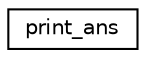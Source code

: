digraph "Graphical Class Hierarchy"
{
  edge [fontname="Helvetica",fontsize="10",labelfontname="Helvetica",labelfontsize="10"];
  node [fontname="Helvetica",fontsize="10",shape=record];
  rankdir="LR";
  Node1 [label="print_ans",height=0.2,width=0.4,color="black", fillcolor="white", style="filled",URL="$classprint__ans.html"];
}
